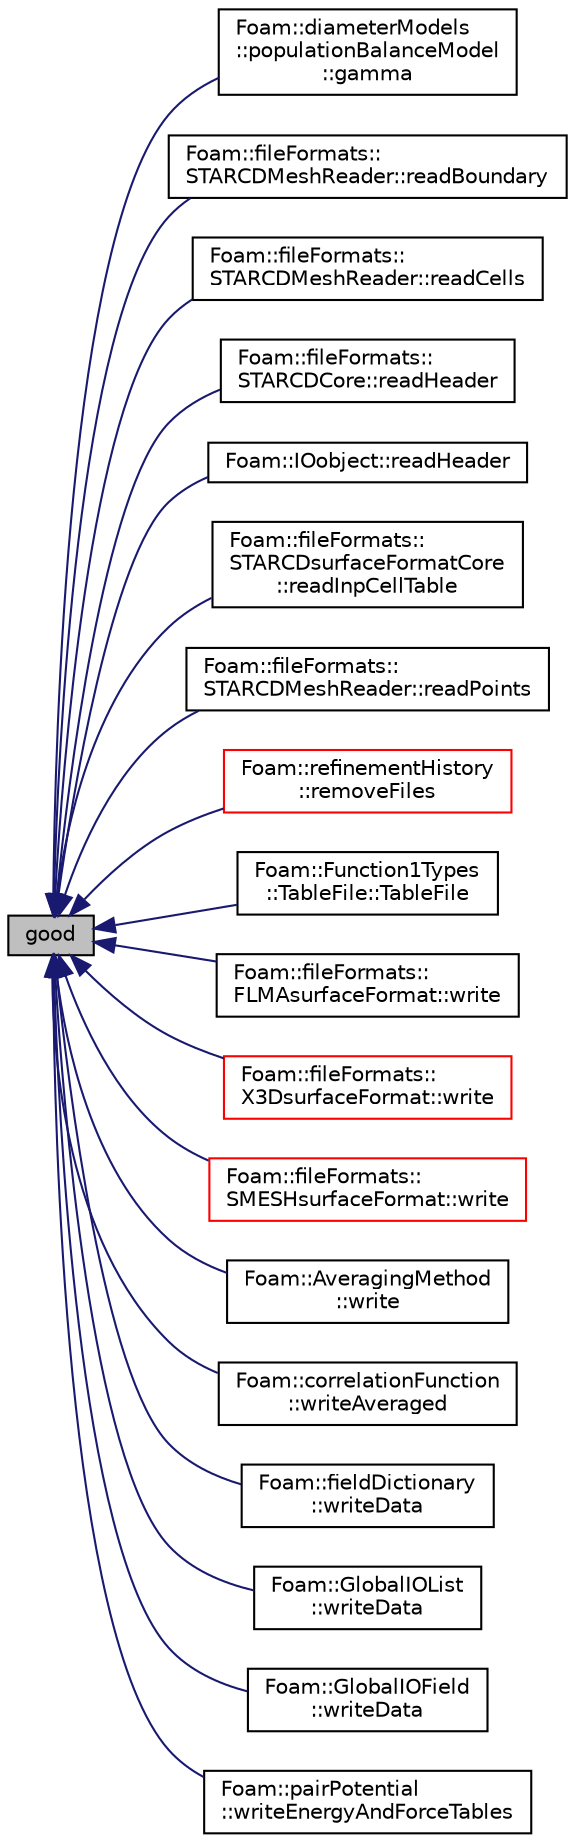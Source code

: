 digraph "good"
{
  bgcolor="transparent";
  edge [fontname="Helvetica",fontsize="10",labelfontname="Helvetica",labelfontsize="10"];
  node [fontname="Helvetica",fontsize="10",shape=record];
  rankdir="LR";
  Node1 [label="good",height=0.2,width=0.4,color="black", fillcolor="grey75", style="filled" fontcolor="black"];
  Node1 -> Node2 [dir="back",color="midnightblue",fontsize="10",style="solid",fontname="Helvetica"];
  Node2 [label="Foam::diameterModels\l::populationBalanceModel\l::gamma",height=0.2,width=0.4,color="black",URL="$classFoam_1_1diameterModels_1_1populationBalanceModel.html#a9a09221f0228ca7d42f64de13463371d",tooltip="Return allocation coefficient. "];
  Node1 -> Node3 [dir="back",color="midnightblue",fontsize="10",style="solid",fontname="Helvetica"];
  Node3 [label="Foam::fileFormats::\lSTARCDMeshReader::readBoundary",height=0.2,width=0.4,color="black",URL="$classFoam_1_1fileFormats_1_1STARCDMeshReader.html#aaa5ec51e2b805018e53dda083fdaf762",tooltip="Read boundary (cell/face) definitions. "];
  Node1 -> Node4 [dir="back",color="midnightblue",fontsize="10",style="solid",fontname="Helvetica"];
  Node4 [label="Foam::fileFormats::\lSTARCDMeshReader::readCells",height=0.2,width=0.4,color="black",URL="$classFoam_1_1fileFormats_1_1STARCDMeshReader.html#ac92ac489841efbc9ad374e345bdb2cc2",tooltip="Read cell connectivities from file. "];
  Node1 -> Node5 [dir="back",color="midnightblue",fontsize="10",style="solid",fontname="Helvetica"];
  Node5 [label="Foam::fileFormats::\lSTARCDCore::readHeader",height=0.2,width=0.4,color="black",URL="$classFoam_1_1fileFormats_1_1STARCDCore.html#a9302433a99ad663ecf238806df2ed9db",tooltip="Read header and check signature PROSTAR_(CELL|VERTEX|BOUNDARY) "];
  Node1 -> Node6 [dir="back",color="midnightblue",fontsize="10",style="solid",fontname="Helvetica"];
  Node6 [label="Foam::IOobject::readHeader",height=0.2,width=0.4,color="black",URL="$classFoam_1_1IOobject.html#a1c232e63ca4630e01784b4a419979b50",tooltip="Read header. "];
  Node1 -> Node7 [dir="back",color="midnightblue",fontsize="10",style="solid",fontname="Helvetica"];
  Node7 [label="Foam::fileFormats::\lSTARCDsurfaceFormatCore\l::readInpCellTable",height=0.2,width=0.4,color="black",URL="$classFoam_1_1fileFormats_1_1STARCDsurfaceFormatCore.html#aed20e23a7d25276d71594ad7eb75914a"];
  Node1 -> Node8 [dir="back",color="midnightblue",fontsize="10",style="solid",fontname="Helvetica"];
  Node8 [label="Foam::fileFormats::\lSTARCDMeshReader::readPoints",height=0.2,width=0.4,color="black",URL="$classFoam_1_1fileFormats_1_1STARCDMeshReader.html#a3273353065f11ab67f26312cbd67082b",tooltip="Read points from file, return the max prostar id used. "];
  Node1 -> Node9 [dir="back",color="midnightblue",fontsize="10",style="solid",fontname="Helvetica"];
  Node9 [label="Foam::refinementHistory\l::removeFiles",height=0.2,width=0.4,color="red",URL="$classFoam_1_1refinementHistory.html#a257d112b33d6d4b4edb27c98f49fc1ce",tooltip="Helper: remove all sets files from mesh instance. "];
  Node1 -> Node10 [dir="back",color="midnightblue",fontsize="10",style="solid",fontname="Helvetica"];
  Node10 [label="Foam::Function1Types\l::TableFile::TableFile",height=0.2,width=0.4,color="black",URL="$classFoam_1_1Function1Types_1_1TableFile.html#a49fc50433511a4447c8e5bb2356359a5",tooltip="Construct from entry name and &quot;file&quot; found in dictionary. "];
  Node1 -> Node11 [dir="back",color="midnightblue",fontsize="10",style="solid",fontname="Helvetica"];
  Node11 [label="Foam::fileFormats::\lFLMAsurfaceFormat::write",height=0.2,width=0.4,color="black",URL="$classFoam_1_1fileFormats_1_1FLMAsurfaceFormat.html#a1a932551a9e338e5311fa2789259d8d0",tooltip="Write surface mesh components by proxy. "];
  Node1 -> Node12 [dir="back",color="midnightblue",fontsize="10",style="solid",fontname="Helvetica"];
  Node12 [label="Foam::fileFormats::\lX3DsurfaceFormat::write",height=0.2,width=0.4,color="red",URL="$classFoam_1_1fileFormats_1_1X3DsurfaceFormat.html#a6ec61957e13b15f91c3137de94712e52",tooltip="Write surface mesh components by proxy. "];
  Node1 -> Node13 [dir="back",color="midnightblue",fontsize="10",style="solid",fontname="Helvetica"];
  Node13 [label="Foam::fileFormats::\lSMESHsurfaceFormat::write",height=0.2,width=0.4,color="red",URL="$classFoam_1_1fileFormats_1_1SMESHsurfaceFormat.html#a6ec61957e13b15f91c3137de94712e52",tooltip="Write surface mesh components by proxy. "];
  Node1 -> Node14 [dir="back",color="midnightblue",fontsize="10",style="solid",fontname="Helvetica"];
  Node14 [label="Foam::AveragingMethod\l::write",height=0.2,width=0.4,color="black",URL="$classFoam_1_1AveragingMethod.html#a1ff0c1446e1074e2d4a6a379857eaa52",tooltip="Write using setting from DB. "];
  Node1 -> Node15 [dir="back",color="midnightblue",fontsize="10",style="solid",fontname="Helvetica"];
  Node15 [label="Foam::correlationFunction\l::writeAveraged",height=0.2,width=0.4,color="black",URL="$classFoam_1_1correlationFunction.html#addecb2b201c5ccb9c2a63ab951d91e89"];
  Node1 -> Node16 [dir="back",color="midnightblue",fontsize="10",style="solid",fontname="Helvetica"];
  Node16 [label="Foam::fieldDictionary\l::writeData",height=0.2,width=0.4,color="black",URL="$classFoam_1_1fieldDictionary.html#a8636852e37dd7a5d68b3c25ee656f778",tooltip="Pure virtual writeData function. "];
  Node1 -> Node17 [dir="back",color="midnightblue",fontsize="10",style="solid",fontname="Helvetica"];
  Node17 [label="Foam::GlobalIOList\l::writeData",height=0.2,width=0.4,color="black",URL="$classFoam_1_1GlobalIOList.html#a8636852e37dd7a5d68b3c25ee656f778",tooltip="The writeData method for regIOobject write operation. "];
  Node1 -> Node18 [dir="back",color="midnightblue",fontsize="10",style="solid",fontname="Helvetica"];
  Node18 [label="Foam::GlobalIOField\l::writeData",height=0.2,width=0.4,color="black",URL="$classFoam_1_1GlobalIOField.html#a8636852e37dd7a5d68b3c25ee656f778",tooltip="The writeData method for regIOobject write operation. "];
  Node1 -> Node19 [dir="back",color="midnightblue",fontsize="10",style="solid",fontname="Helvetica"];
  Node19 [label="Foam::pairPotential\l::writeEnergyAndForceTables",height=0.2,width=0.4,color="black",URL="$classFoam_1_1pairPotential.html#a66202adb41e45e18c12b4fd414513671"];
}
